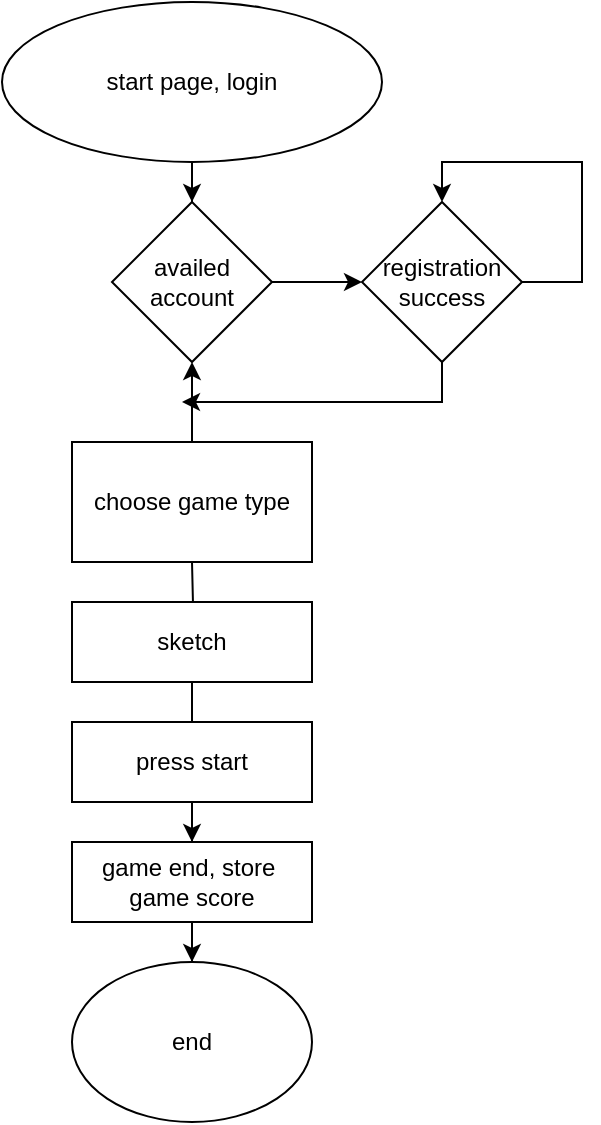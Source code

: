 <mxfile version="22.1.15" type="github">
  <diagram id="C5RBs43oDa-KdzZeNtuy" name="Page-1">
    <mxGraphModel dx="1050" dy="522" grid="1" gridSize="10" guides="1" tooltips="1" connect="1" arrows="1" fold="1" page="1" pageScale="1" pageWidth="827" pageHeight="1169" math="0" shadow="0">
      <root>
        <mxCell id="WIyWlLk6GJQsqaUBKTNV-0" />
        <mxCell id="WIyWlLk6GJQsqaUBKTNV-1" parent="WIyWlLk6GJQsqaUBKTNV-0" />
        <mxCell id="dfUEUGqJiXlQG_ewLPjP-10" value="" style="edgeStyle=orthogonalEdgeStyle;rounded=0;orthogonalLoop=1;jettySize=auto;html=1;" parent="WIyWlLk6GJQsqaUBKTNV-1" source="dfUEUGqJiXlQG_ewLPjP-0" target="dfUEUGqJiXlQG_ewLPjP-4" edge="1">
          <mxGeometry relative="1" as="geometry" />
        </mxCell>
        <mxCell id="dfUEUGqJiXlQG_ewLPjP-0" value="start page, login" style="ellipse;whiteSpace=wrap;html=1;" parent="WIyWlLk6GJQsqaUBKTNV-1" vertex="1">
          <mxGeometry x="140" width="190" height="80" as="geometry" />
        </mxCell>
        <mxCell id="dfUEUGqJiXlQG_ewLPjP-12" value="" style="edgeStyle=orthogonalEdgeStyle;rounded=0;orthogonalLoop=1;jettySize=auto;html=1;" parent="WIyWlLk6GJQsqaUBKTNV-1" source="dfUEUGqJiXlQG_ewLPjP-4" target="dfUEUGqJiXlQG_ewLPjP-11" edge="1">
          <mxGeometry relative="1" as="geometry" />
        </mxCell>
        <mxCell id="dfUEUGqJiXlQG_ewLPjP-4" value="availed account" style="rhombus;whiteSpace=wrap;html=1;" parent="WIyWlLk6GJQsqaUBKTNV-1" vertex="1">
          <mxGeometry x="195" y="100" width="80" height="80" as="geometry" />
        </mxCell>
        <mxCell id="dfUEUGqJiXlQG_ewLPjP-30" value="" style="edgeStyle=orthogonalEdgeStyle;rounded=0;orthogonalLoop=1;jettySize=auto;html=1;" parent="WIyWlLk6GJQsqaUBKTNV-1" target="dfUEUGqJiXlQG_ewLPjP-29" edge="1">
          <mxGeometry relative="1" as="geometry">
            <mxPoint x="235" y="280" as="sourcePoint" />
          </mxGeometry>
        </mxCell>
        <mxCell id="dfUEUGqJiXlQG_ewLPjP-24" style="edgeStyle=orthogonalEdgeStyle;rounded=0;orthogonalLoop=1;jettySize=auto;html=1;entryX=0;entryY=0.5;entryDx=0;entryDy=0;" parent="WIyWlLk6GJQsqaUBKTNV-1" source="dfUEUGqJiXlQG_ewLPjP-11" target="dfUEUGqJiXlQG_ewLPjP-11" edge="1">
          <mxGeometry relative="1" as="geometry">
            <mxPoint x="360" y="80" as="targetPoint" />
            <Array as="points">
              <mxPoint x="430" y="140" />
              <mxPoint x="430" y="80" />
              <mxPoint x="360" y="80" />
            </Array>
          </mxGeometry>
        </mxCell>
        <mxCell id="-LoM-5EILd2gP_Wgx6Ob-11" style="edgeStyle=orthogonalEdgeStyle;rounded=0;orthogonalLoop=1;jettySize=auto;html=1;" edge="1" parent="WIyWlLk6GJQsqaUBKTNV-1" source="dfUEUGqJiXlQG_ewLPjP-11">
          <mxGeometry relative="1" as="geometry">
            <mxPoint x="230" y="200" as="targetPoint" />
            <Array as="points">
              <mxPoint x="360" y="200" />
            </Array>
          </mxGeometry>
        </mxCell>
        <mxCell id="dfUEUGqJiXlQG_ewLPjP-11" value="registration success" style="rhombus;whiteSpace=wrap;html=1;direction=south;" parent="WIyWlLk6GJQsqaUBKTNV-1" vertex="1">
          <mxGeometry x="320" y="100" width="80" height="80" as="geometry" />
        </mxCell>
        <mxCell id="dfUEUGqJiXlQG_ewLPjP-32" value="" style="edgeStyle=orthogonalEdgeStyle;rounded=0;orthogonalLoop=1;jettySize=auto;html=1;" parent="WIyWlLk6GJQsqaUBKTNV-1" source="dfUEUGqJiXlQG_ewLPjP-29" edge="1">
          <mxGeometry relative="1" as="geometry">
            <mxPoint x="235" y="400" as="targetPoint" />
          </mxGeometry>
        </mxCell>
        <mxCell id="dfUEUGqJiXlQG_ewLPjP-29" value="sketch" style="whiteSpace=wrap;html=1;" parent="WIyWlLk6GJQsqaUBKTNV-1" vertex="1">
          <mxGeometry x="175" y="300" width="120" height="40" as="geometry" />
        </mxCell>
        <mxCell id="-LoM-5EILd2gP_Wgx6Ob-3" value="" style="edgeStyle=orthogonalEdgeStyle;rounded=0;orthogonalLoop=1;jettySize=auto;html=1;" edge="1" parent="WIyWlLk6GJQsqaUBKTNV-1" source="-LoM-5EILd2gP_Wgx6Ob-2" target="dfUEUGqJiXlQG_ewLPjP-4">
          <mxGeometry relative="1" as="geometry" />
        </mxCell>
        <mxCell id="-LoM-5EILd2gP_Wgx6Ob-2" value="choose game type" style="rounded=0;whiteSpace=wrap;html=1;" vertex="1" parent="WIyWlLk6GJQsqaUBKTNV-1">
          <mxGeometry x="175" y="220" width="120" height="60" as="geometry" />
        </mxCell>
        <mxCell id="-LoM-5EILd2gP_Wgx6Ob-6" value="" style="edgeStyle=orthogonalEdgeStyle;rounded=0;orthogonalLoop=1;jettySize=auto;html=1;" edge="1" parent="WIyWlLk6GJQsqaUBKTNV-1" source="-LoM-5EILd2gP_Wgx6Ob-4" target="-LoM-5EILd2gP_Wgx6Ob-5">
          <mxGeometry relative="1" as="geometry" />
        </mxCell>
        <mxCell id="-LoM-5EILd2gP_Wgx6Ob-4" value="press start" style="whiteSpace=wrap;html=1;" vertex="1" parent="WIyWlLk6GJQsqaUBKTNV-1">
          <mxGeometry x="175" y="360" width="120" height="40" as="geometry" />
        </mxCell>
        <mxCell id="-LoM-5EILd2gP_Wgx6Ob-8" value="" style="edgeStyle=orthogonalEdgeStyle;rounded=0;orthogonalLoop=1;jettySize=auto;html=1;entryX=0.5;entryY=0;entryDx=0;entryDy=0;" edge="1" parent="WIyWlLk6GJQsqaUBKTNV-1" source="-LoM-5EILd2gP_Wgx6Ob-5" target="-LoM-5EILd2gP_Wgx6Ob-7">
          <mxGeometry relative="1" as="geometry">
            <mxPoint x="235" y="570" as="targetPoint" />
          </mxGeometry>
        </mxCell>
        <mxCell id="-LoM-5EILd2gP_Wgx6Ob-5" value="game end, store&amp;nbsp;&lt;br&gt;game score" style="whiteSpace=wrap;html=1;" vertex="1" parent="WIyWlLk6GJQsqaUBKTNV-1">
          <mxGeometry x="175" y="420" width="120" height="40" as="geometry" />
        </mxCell>
        <mxCell id="-LoM-5EILd2gP_Wgx6Ob-7" value="end" style="ellipse;whiteSpace=wrap;html=1;" vertex="1" parent="WIyWlLk6GJQsqaUBKTNV-1">
          <mxGeometry x="175" y="480" width="120" height="80" as="geometry" />
        </mxCell>
      </root>
    </mxGraphModel>
  </diagram>
</mxfile>
